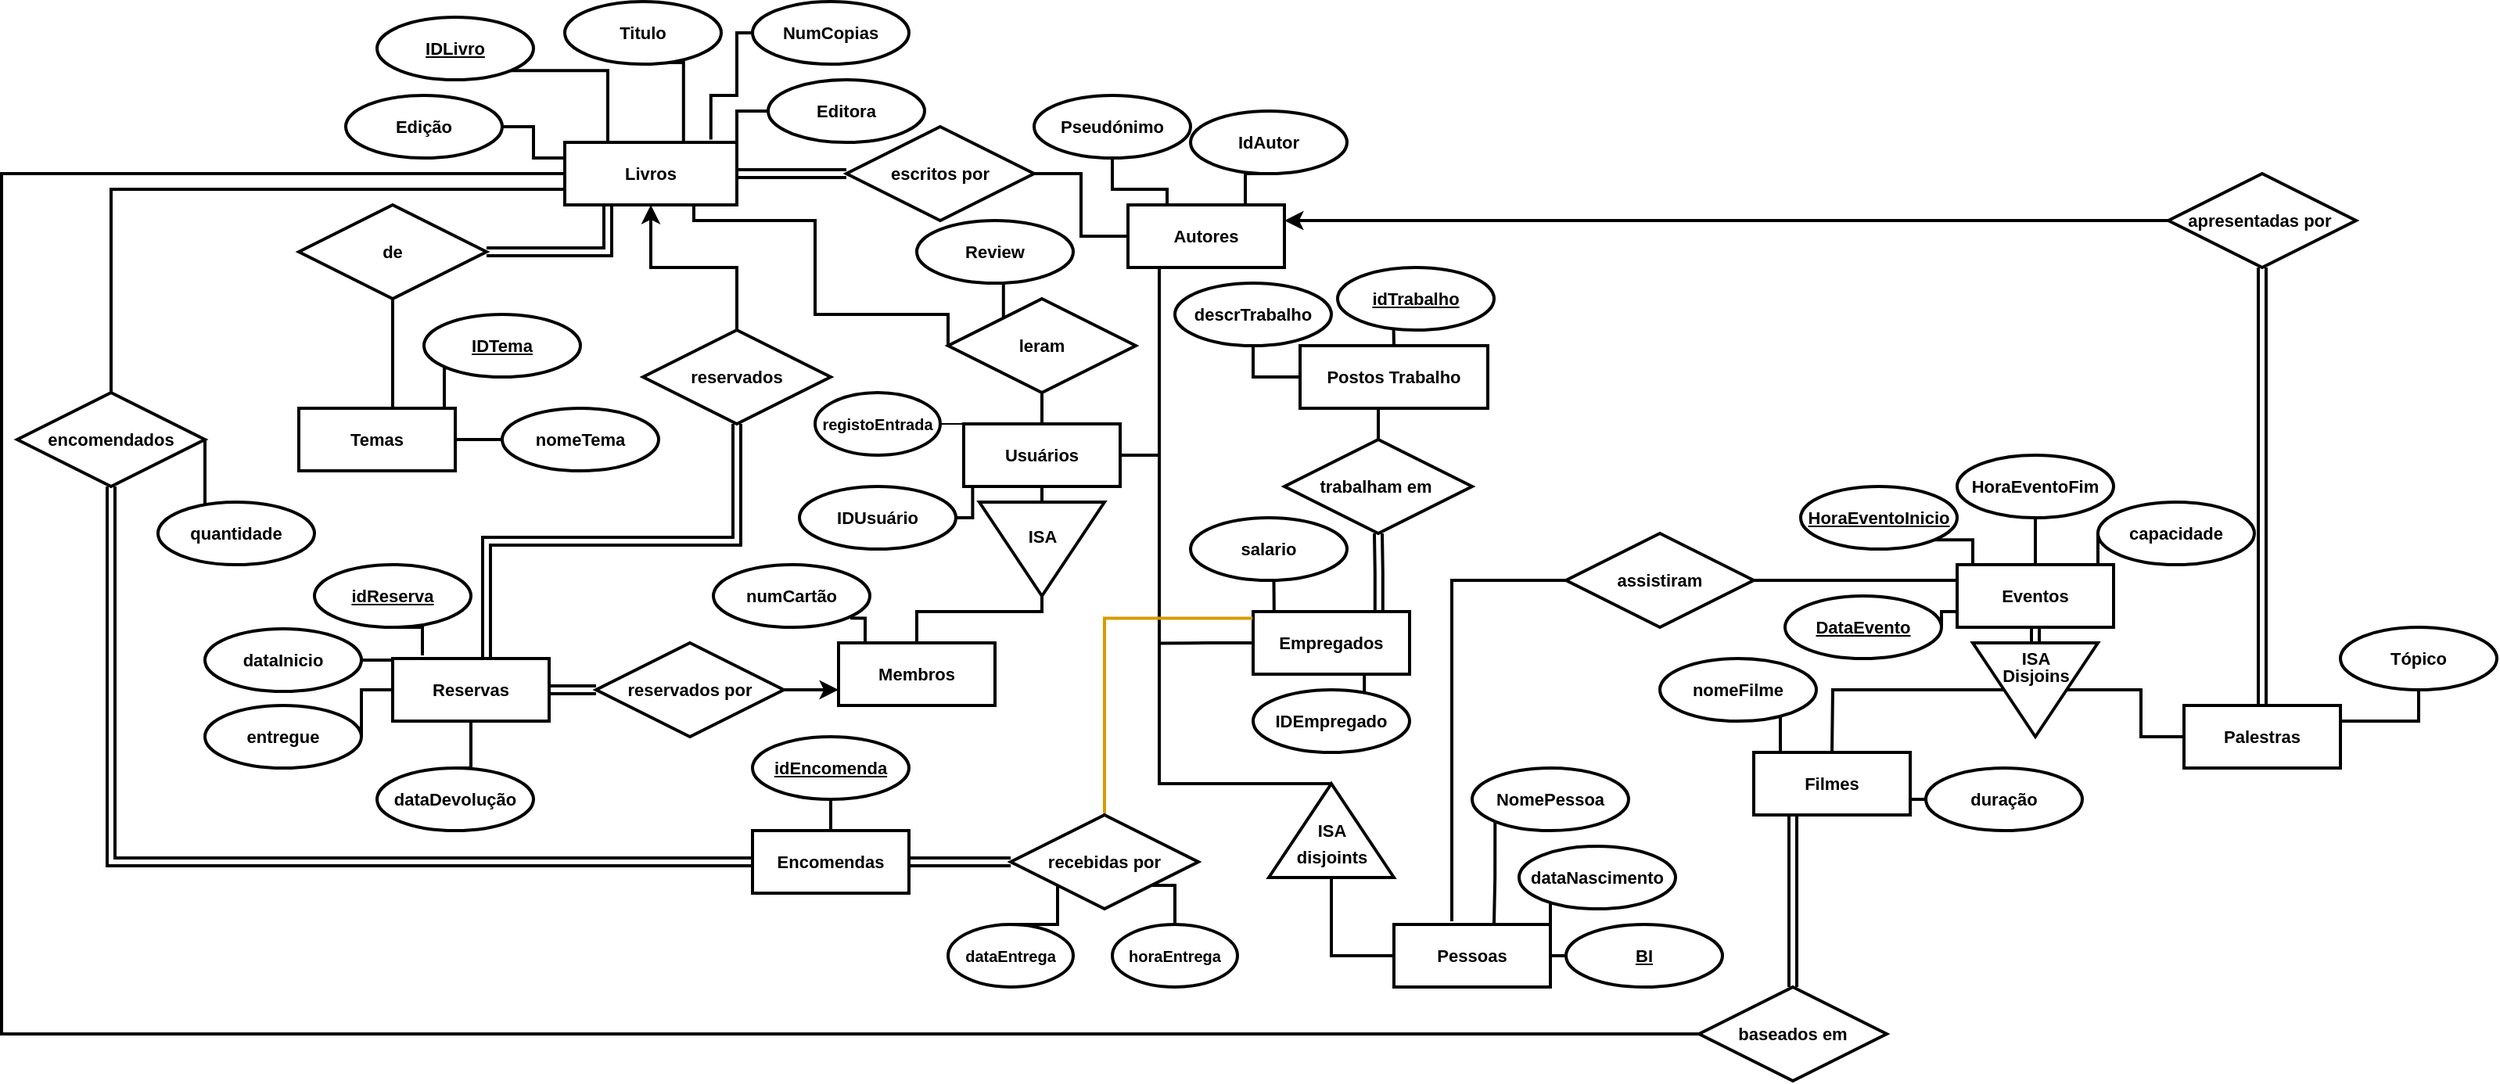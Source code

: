 <mxfile version="14.7.6" type="github">
  <diagram id="iNNtK2Z3TGCCOaJEVWlS" name="Page-1">
    <mxGraphModel dx="1478" dy="1371" grid="1" gridSize="10" guides="1" tooltips="1" connect="1" arrows="1" fold="1" page="1" pageScale="1" pageWidth="827" pageHeight="1169" math="0" shadow="0">
      <root>
        <mxCell id="0" />
        <mxCell id="1" parent="0" />
        <mxCell id="UFfIpobfscu9w0N3v_Js-2" style="edgeStyle=orthogonalEdgeStyle;rounded=0;orthogonalLoop=1;jettySize=auto;html=1;exitX=0.25;exitY=1;exitDx=0;exitDy=0;endArrow=none;endFill=0;strokeWidth=2;fontStyle=1;fontSize=11;shape=link;" parent="1" source="UFfIpobfscu9w0N3v_Js-7" target="UFfIpobfscu9w0N3v_Js-26" edge="1">
          <mxGeometry relative="1" as="geometry">
            <Array as="points">
              <mxPoint x="228" y="180" />
            </Array>
          </mxGeometry>
        </mxCell>
        <mxCell id="UFfIpobfscu9w0N3v_Js-3" style="edgeStyle=orthogonalEdgeStyle;rounded=0;orthogonalLoop=1;jettySize=auto;html=1;exitX=0;exitY=0.75;exitDx=0;exitDy=0;endArrow=none;endFill=0;strokeWidth=2;fontStyle=1;fontSize=11;entryX=0.5;entryY=0;entryDx=0;entryDy=0;" parent="1" source="UFfIpobfscu9w0N3v_Js-7" target="UFfIpobfscu9w0N3v_Js-86" edge="1">
          <mxGeometry relative="1" as="geometry">
            <mxPoint x="-120" y="140" as="targetPoint" />
          </mxGeometry>
        </mxCell>
        <mxCell id="UFfIpobfscu9w0N3v_Js-4" style="edgeStyle=orthogonalEdgeStyle;rounded=0;orthogonalLoop=1;jettySize=auto;html=1;exitX=0;exitY=0.5;exitDx=0;exitDy=0;startArrow=none;startFill=0;endArrow=none;endFill=0;strokeWidth=2;fontStyle=1;fontSize=11;entryX=0;entryY=0.5;entryDx=0;entryDy=0;" parent="1" source="UFfIpobfscu9w0N3v_Js-7" target="UFfIpobfscu9w0N3v_Js-114" edge="1">
          <mxGeometry relative="1" as="geometry">
            <mxPoint x="470" y="700" as="targetPoint" />
            <Array as="points">
              <mxPoint x="-160" y="130" />
              <mxPoint x="-160" y="680" />
            </Array>
          </mxGeometry>
        </mxCell>
        <mxCell id="UFfIpobfscu9w0N3v_Js-5" style="edgeStyle=orthogonalEdgeStyle;rounded=0;orthogonalLoop=1;jettySize=auto;html=1;exitX=1;exitY=0.5;exitDx=0;exitDy=0;endArrow=none;endFill=0;entryX=0;entryY=0.5;entryDx=0;entryDy=0;strokeWidth=2;fontStyle=1;fontSize=11;shape=link;" parent="1" source="UFfIpobfscu9w0N3v_Js-7" target="UFfIpobfscu9w0N3v_Js-17" edge="1">
          <mxGeometry relative="1" as="geometry">
            <mxPoint x="340" y="160" as="targetPoint" />
          </mxGeometry>
        </mxCell>
        <mxCell id="UFfIpobfscu9w0N3v_Js-7" value="Livros" style="whiteSpace=wrap;html=1;align=center;strokeWidth=2;fontStyle=1;fontSize=11;" parent="1" vertex="1">
          <mxGeometry x="200" y="110" width="110" height="40" as="geometry" />
        </mxCell>
        <mxCell id="UFfIpobfscu9w0N3v_Js-8" style="edgeStyle=orthogonalEdgeStyle;rounded=0;orthogonalLoop=1;jettySize=auto;html=1;exitX=1;exitY=1;exitDx=0;exitDy=0;entryX=0.25;entryY=0;entryDx=0;entryDy=0;endArrow=none;endFill=0;strokeWidth=2;fontStyle=1;fontSize=11;" parent="1" source="UFfIpobfscu9w0N3v_Js-9" target="UFfIpobfscu9w0N3v_Js-7" edge="1">
          <mxGeometry relative="1" as="geometry" />
        </mxCell>
        <mxCell id="UFfIpobfscu9w0N3v_Js-9" value="IDLivro" style="ellipse;whiteSpace=wrap;html=1;align=center;fontStyle=5;strokeWidth=2;fontSize=11;" parent="1" vertex="1">
          <mxGeometry x="80" y="30" width="100" height="40" as="geometry" />
        </mxCell>
        <mxCell id="UFfIpobfscu9w0N3v_Js-10" style="edgeStyle=orthogonalEdgeStyle;rounded=0;orthogonalLoop=1;jettySize=auto;html=1;exitX=0.5;exitY=1;exitDx=0;exitDy=0;entryX=0.69;entryY=0.006;entryDx=0;entryDy=0;entryPerimeter=0;endArrow=none;endFill=0;strokeWidth=2;fontStyle=1;fontSize=11;" parent="1" source="UFfIpobfscu9w0N3v_Js-11" target="UFfIpobfscu9w0N3v_Js-7" edge="1">
          <mxGeometry relative="1" as="geometry">
            <Array as="points">
              <mxPoint x="276" y="59" />
            </Array>
          </mxGeometry>
        </mxCell>
        <mxCell id="UFfIpobfscu9w0N3v_Js-11" value="Titulo" style="ellipse;whiteSpace=wrap;html=1;align=center;strokeWidth=2;fontStyle=1;fontSize=11;" parent="1" vertex="1">
          <mxGeometry x="200" y="20" width="100" height="40" as="geometry" />
        </mxCell>
        <mxCell id="UFfIpobfscu9w0N3v_Js-12" style="edgeStyle=orthogonalEdgeStyle;rounded=0;orthogonalLoop=1;jettySize=auto;html=1;exitX=0;exitY=0.5;exitDx=0;exitDy=0;entryX=1;entryY=0.25;entryDx=0;entryDy=0;endArrow=none;endFill=0;strokeWidth=2;fontStyle=1;fontSize=11;" parent="1" source="UFfIpobfscu9w0N3v_Js-13" target="UFfIpobfscu9w0N3v_Js-7" edge="1">
          <mxGeometry relative="1" as="geometry" />
        </mxCell>
        <mxCell id="UFfIpobfscu9w0N3v_Js-13" value="Editora" style="ellipse;whiteSpace=wrap;html=1;align=center;strokeWidth=2;fontStyle=1;fontSize=11;" parent="1" vertex="1">
          <mxGeometry x="330" y="70" width="100" height="40" as="geometry" />
        </mxCell>
        <mxCell id="UFfIpobfscu9w0N3v_Js-14" style="edgeStyle=orthogonalEdgeStyle;rounded=0;orthogonalLoop=1;jettySize=auto;html=1;exitX=1;exitY=0.5;exitDx=0;exitDy=0;entryX=0;entryY=0.25;entryDx=0;entryDy=0;endArrow=none;endFill=0;strokeWidth=2;fontStyle=1;fontSize=11;" parent="1" source="UFfIpobfscu9w0N3v_Js-15" target="UFfIpobfscu9w0N3v_Js-7" edge="1">
          <mxGeometry relative="1" as="geometry" />
        </mxCell>
        <mxCell id="UFfIpobfscu9w0N3v_Js-15" value="Edição" style="ellipse;whiteSpace=wrap;html=1;align=center;strokeWidth=2;fontStyle=1;fontSize=11;" parent="1" vertex="1">
          <mxGeometry x="60" y="80" width="100" height="40" as="geometry" />
        </mxCell>
        <mxCell id="UFfIpobfscu9w0N3v_Js-16" style="rounded=0;orthogonalLoop=1;jettySize=auto;html=1;exitX=1;exitY=0.5;exitDx=0;exitDy=0;entryX=0;entryY=0.5;entryDx=0;entryDy=0;endArrow=none;endFill=0;strokeWidth=2;fontStyle=1;fontSize=11;edgeStyle=orthogonalEdgeStyle;" parent="1" source="UFfIpobfscu9w0N3v_Js-17" target="UFfIpobfscu9w0N3v_Js-20" edge="1">
          <mxGeometry relative="1" as="geometry" />
        </mxCell>
        <mxCell id="UFfIpobfscu9w0N3v_Js-17" value="escritos por" style="shape=rhombus;perimeter=rhombusPerimeter;whiteSpace=wrap;html=1;align=center;strokeWidth=2;fontStyle=1;fontSize=11;" parent="1" vertex="1">
          <mxGeometry x="380" y="100" width="120" height="60" as="geometry" />
        </mxCell>
        <mxCell id="UFfIpobfscu9w0N3v_Js-18" style="edgeStyle=orthogonalEdgeStyle;rounded=0;orthogonalLoop=1;jettySize=auto;html=1;exitX=0;exitY=1;exitDx=0;exitDy=0;endArrow=none;endFill=0;strokeWidth=2;fontStyle=1;fontSize=11;entryX=1;entryY=0.5;entryDx=0;entryDy=0;" parent="1" source="UFfIpobfscu9w0N3v_Js-20" target="UFfIpobfscu9w0N3v_Js-38" edge="1">
          <mxGeometry relative="1" as="geometry">
            <mxPoint x="520" y="230" as="targetPoint" />
            <Array as="points">
              <mxPoint x="580" y="190" />
              <mxPoint x="580" y="520" />
            </Array>
          </mxGeometry>
        </mxCell>
        <mxCell id="UFfIpobfscu9w0N3v_Js-19" style="edgeStyle=orthogonalEdgeStyle;rounded=0;orthogonalLoop=1;jettySize=auto;html=1;exitX=1;exitY=0.25;exitDx=0;exitDy=0;endArrow=none;endFill=0;startArrow=classic;startFill=1;strokeWidth=2;fontStyle=1;fontSize=11;" parent="1" source="UFfIpobfscu9w0N3v_Js-20" edge="1">
          <mxGeometry relative="1" as="geometry">
            <mxPoint x="750" y="160" as="targetPoint" />
          </mxGeometry>
        </mxCell>
        <mxCell id="UFfIpobfscu9w0N3v_Js-20" value="Autores" style="whiteSpace=wrap;html=1;align=center;strokeWidth=2;fontStyle=1;fontSize=11;" parent="1" vertex="1">
          <mxGeometry x="560" y="150" width="100" height="40" as="geometry" />
        </mxCell>
        <mxCell id="UFfIpobfscu9w0N3v_Js-150" style="edgeStyle=orthogonalEdgeStyle;rounded=0;orthogonalLoop=1;jettySize=auto;html=1;exitX=0.5;exitY=1;exitDx=0;exitDy=0;entryX=0.25;entryY=0;entryDx=0;entryDy=0;startArrow=none;startFill=0;endArrow=none;endFill=0;strokeColor=#000000;strokeWidth=2;" parent="1" source="UFfIpobfscu9w0N3v_Js-22" target="UFfIpobfscu9w0N3v_Js-20" edge="1">
          <mxGeometry relative="1" as="geometry" />
        </mxCell>
        <mxCell id="UFfIpobfscu9w0N3v_Js-22" value="Pseudónimo" style="ellipse;whiteSpace=wrap;html=1;align=center;strokeWidth=2;fontStyle=1;fontSize=11;" parent="1" vertex="1">
          <mxGeometry x="500" y="80" width="100" height="40" as="geometry" />
        </mxCell>
        <mxCell id="UFfIpobfscu9w0N3v_Js-151" style="edgeStyle=orthogonalEdgeStyle;rounded=0;orthogonalLoop=1;jettySize=auto;html=1;exitX=0.5;exitY=1;exitDx=0;exitDy=0;entryX=0.75;entryY=0;entryDx=0;entryDy=0;startArrow=none;startFill=0;endArrow=none;endFill=0;strokeColor=#000000;strokeWidth=2;" parent="1" source="UFfIpobfscu9w0N3v_Js-24" target="UFfIpobfscu9w0N3v_Js-20" edge="1">
          <mxGeometry relative="1" as="geometry" />
        </mxCell>
        <mxCell id="UFfIpobfscu9w0N3v_Js-24" value="&lt;span style=&quot;font-size: 11px&quot;&gt;IdAutor&lt;/span&gt;" style="ellipse;whiteSpace=wrap;html=1;align=center;strokeWidth=2;fontStyle=1;fontSize=11;" parent="1" vertex="1">
          <mxGeometry x="600" y="90" width="100" height="40" as="geometry" />
        </mxCell>
        <mxCell id="UFfIpobfscu9w0N3v_Js-25" style="edgeStyle=orthogonalEdgeStyle;rounded=0;orthogonalLoop=1;jettySize=auto;html=1;exitX=0.5;exitY=1;exitDx=0;exitDy=0;endArrow=none;endFill=0;strokeWidth=2;fontStyle=1;fontSize=11;" parent="1" source="UFfIpobfscu9w0N3v_Js-26" edge="1">
          <mxGeometry relative="1" as="geometry">
            <mxPoint x="90" y="280" as="targetPoint" />
            <Array as="points">
              <mxPoint x="90" y="270" />
              <mxPoint x="90" y="270" />
            </Array>
          </mxGeometry>
        </mxCell>
        <mxCell id="UFfIpobfscu9w0N3v_Js-26" value="de" style="shape=rhombus;perimeter=rhombusPerimeter;whiteSpace=wrap;html=1;align=center;strokeWidth=2;fontStyle=1;fontSize=11;" parent="1" vertex="1">
          <mxGeometry x="30" y="150" width="120" height="60" as="geometry" />
        </mxCell>
        <mxCell id="UFfIpobfscu9w0N3v_Js-27" value="Temas" style="whiteSpace=wrap;html=1;align=center;strokeWidth=2;fontStyle=1;fontSize=11;" parent="1" vertex="1">
          <mxGeometry x="30" y="280" width="100" height="40" as="geometry" />
        </mxCell>
        <mxCell id="UFfIpobfscu9w0N3v_Js-28" style="edgeStyle=orthogonalEdgeStyle;rounded=0;orthogonalLoop=1;jettySize=auto;html=1;exitX=0;exitY=0.5;exitDx=0;exitDy=0;entryX=1;entryY=0.5;entryDx=0;entryDy=0;endArrow=none;endFill=0;strokeWidth=2;fontStyle=1;fontSize=11;" parent="1" source="UFfIpobfscu9w0N3v_Js-29" target="UFfIpobfscu9w0N3v_Js-27" edge="1">
          <mxGeometry relative="1" as="geometry" />
        </mxCell>
        <mxCell id="UFfIpobfscu9w0N3v_Js-29" value="nomeTema" style="ellipse;whiteSpace=wrap;html=1;align=center;strokeWidth=2;fontStyle=1;fontSize=11;" parent="1" vertex="1">
          <mxGeometry x="160" y="280" width="100" height="40" as="geometry" />
        </mxCell>
        <mxCell id="UFfIpobfscu9w0N3v_Js-30" style="edgeStyle=orthogonalEdgeStyle;rounded=0;orthogonalLoop=1;jettySize=auto;html=1;exitX=0;exitY=0.5;exitDx=0;exitDy=0;entryX=0;entryY=0.5;entryDx=0;entryDy=0;endArrow=none;endFill=0;strokeWidth=2;fontStyle=1;fontSize=11;" parent="1" source="UFfIpobfscu9w0N3v_Js-31" target="UFfIpobfscu9w0N3v_Js-38" edge="1">
          <mxGeometry relative="1" as="geometry" />
        </mxCell>
        <mxCell id="UFfIpobfscu9w0N3v_Js-31" value="Pessoas" style="whiteSpace=wrap;html=1;align=center;strokeWidth=2;fontStyle=1;fontSize=11;" parent="1" vertex="1">
          <mxGeometry x="730" y="610" width="100" height="40" as="geometry" />
        </mxCell>
        <mxCell id="UFfIpobfscu9w0N3v_Js-32" style="edgeStyle=orthogonalEdgeStyle;rounded=0;orthogonalLoop=1;jettySize=auto;html=1;exitX=0;exitY=1;exitDx=0;exitDy=0;entryX=0.64;entryY=-0.025;entryDx=0;entryDy=0;entryPerimeter=0;endArrow=none;endFill=0;strokeWidth=2;fontStyle=1;fontSize=11;" parent="1" source="UFfIpobfscu9w0N3v_Js-33" target="UFfIpobfscu9w0N3v_Js-31" edge="1">
          <mxGeometry relative="1" as="geometry" />
        </mxCell>
        <mxCell id="UFfIpobfscu9w0N3v_Js-33" value="NomePessoa" style="ellipse;whiteSpace=wrap;html=1;align=center;strokeWidth=2;fontStyle=1;fontSize=11;" parent="1" vertex="1">
          <mxGeometry x="780" y="510" width="100" height="40" as="geometry" />
        </mxCell>
        <mxCell id="UFfIpobfscu9w0N3v_Js-34" style="edgeStyle=orthogonalEdgeStyle;rounded=0;orthogonalLoop=1;jettySize=auto;html=1;exitX=0;exitY=1;exitDx=0;exitDy=0;entryX=1;entryY=0;entryDx=0;entryDy=0;endArrow=none;endFill=0;strokeWidth=2;fontStyle=1;fontSize=11;" parent="1" source="UFfIpobfscu9w0N3v_Js-35" target="UFfIpobfscu9w0N3v_Js-31" edge="1">
          <mxGeometry relative="1" as="geometry" />
        </mxCell>
        <mxCell id="UFfIpobfscu9w0N3v_Js-35" value="dataNascimento" style="ellipse;whiteSpace=wrap;html=1;align=center;strokeWidth=2;fontStyle=1;fontSize=11;" parent="1" vertex="1">
          <mxGeometry x="810" y="560" width="100" height="40" as="geometry" />
        </mxCell>
        <mxCell id="UFfIpobfscu9w0N3v_Js-36" style="edgeStyle=orthogonalEdgeStyle;rounded=0;orthogonalLoop=1;jettySize=auto;html=1;exitX=0;exitY=0.5;exitDx=0;exitDy=0;entryX=1;entryY=0.5;entryDx=0;entryDy=0;endArrow=none;endFill=0;strokeWidth=2;fontStyle=1;fontSize=11;" parent="1" source="UFfIpobfscu9w0N3v_Js-37" target="UFfIpobfscu9w0N3v_Js-31" edge="1">
          <mxGeometry relative="1" as="geometry" />
        </mxCell>
        <mxCell id="UFfIpobfscu9w0N3v_Js-37" value="BI" style="ellipse;whiteSpace=wrap;html=1;align=center;fontStyle=5;strokeWidth=2;fontSize=11;" parent="1" vertex="1">
          <mxGeometry x="840" y="610" width="100" height="40" as="geometry" />
        </mxCell>
        <mxCell id="UFfIpobfscu9w0N3v_Js-38" value="" style="triangle;whiteSpace=wrap;html=1;rotation=-90;strokeWidth=2;fontStyle=1;fontSize=11;" parent="1" vertex="1">
          <mxGeometry x="660" y="510" width="60" height="80" as="geometry" />
        </mxCell>
        <mxCell id="UFfIpobfscu9w0N3v_Js-39" value="ISA" style="text;html=1;align=center;verticalAlign=middle;resizable=0;points=[];autosize=1;strokeColor=none;strokeWidth=2;fontStyle=1;fontSize=11;" parent="1" vertex="1">
          <mxGeometry x="675" y="540" width="30" height="20" as="geometry" />
        </mxCell>
        <mxCell id="UFfIpobfscu9w0N3v_Js-40" value="" style="endArrow=none;html=1;strokeWidth=2;fontStyle=1;fontSize=11;" parent="1" edge="1">
          <mxGeometry width="50" height="50" relative="1" as="geometry">
            <mxPoint x="520" y="310" as="sourcePoint" />
            <mxPoint x="580" y="310" as="targetPoint" />
            <Array as="points" />
          </mxGeometry>
        </mxCell>
        <mxCell id="UFfIpobfscu9w0N3v_Js-41" style="edgeStyle=orthogonalEdgeStyle;rounded=0;orthogonalLoop=1;jettySize=auto;html=1;exitX=0.804;exitY=0.008;exitDx=0;exitDy=0;entryX=0.5;entryY=1;entryDx=0;entryDy=0;endArrow=none;endFill=0;strokeWidth=2;fontStyle=1;fontSize=11;shape=link;exitPerimeter=0;" parent="1" source="UFfIpobfscu9w0N3v_Js-44" target="UFfIpobfscu9w0N3v_Js-73" edge="1">
          <mxGeometry relative="1" as="geometry" />
        </mxCell>
        <mxCell id="nAspcygqVeWQ-AZVjqhS-2" style="edgeStyle=orthogonalEdgeStyle;rounded=0;orthogonalLoop=1;jettySize=auto;html=1;exitX=0;exitY=0.5;exitDx=0;exitDy=0;strokeWidth=2;endArrow=none;endFill=0;" edge="1" parent="1" source="UFfIpobfscu9w0N3v_Js-44">
          <mxGeometry relative="1" as="geometry">
            <mxPoint x="580" y="430.286" as="targetPoint" />
          </mxGeometry>
        </mxCell>
        <mxCell id="UFfIpobfscu9w0N3v_Js-44" value="Empregados" style="whiteSpace=wrap;html=1;align=center;strokeWidth=2;fontStyle=1;fontSize=11;" parent="1" vertex="1">
          <mxGeometry x="640" y="410" width="100" height="40" as="geometry" />
        </mxCell>
        <mxCell id="UFfIpobfscu9w0N3v_Js-45" style="edgeStyle=orthogonalEdgeStyle;rounded=0;orthogonalLoop=1;jettySize=auto;html=1;exitX=0.711;exitY=0.935;exitDx=0;exitDy=0;entryX=0.5;entryY=1;entryDx=0;entryDy=0;endArrow=none;endFill=0;strokeWidth=2;fontStyle=1;fontSize=11;exitPerimeter=0;" parent="1" source="UFfIpobfscu9w0N3v_Js-129" target="UFfIpobfscu9w0N3v_Js-44" edge="1">
          <mxGeometry relative="1" as="geometry">
            <mxPoint x="630" y="260" as="sourcePoint" />
            <Array as="points">
              <mxPoint x="711" y="450" />
            </Array>
          </mxGeometry>
        </mxCell>
        <mxCell id="UFfIpobfscu9w0N3v_Js-46" style="edgeStyle=orthogonalEdgeStyle;rounded=0;orthogonalLoop=1;jettySize=auto;html=1;exitX=0.5;exitY=1;exitDx=0;exitDy=0;entryX=0.134;entryY=-0.004;entryDx=0;entryDy=0;endArrow=none;endFill=0;strokeWidth=2;fontStyle=1;fontSize=11;entryPerimeter=0;" parent="1" source="UFfIpobfscu9w0N3v_Js-47" target="UFfIpobfscu9w0N3v_Js-44" edge="1">
          <mxGeometry relative="1" as="geometry">
            <Array as="points">
              <mxPoint x="653" y="360" />
              <mxPoint x="653" y="385" />
            </Array>
          </mxGeometry>
        </mxCell>
        <mxCell id="UFfIpobfscu9w0N3v_Js-47" value="salario" style="ellipse;whiteSpace=wrap;html=1;align=center;strokeWidth=2;fontStyle=1;fontSize=11;" parent="1" vertex="1">
          <mxGeometry x="600" y="350" width="100" height="40" as="geometry" />
        </mxCell>
        <mxCell id="UFfIpobfscu9w0N3v_Js-48" style="edgeStyle=orthogonalEdgeStyle;rounded=0;orthogonalLoop=1;jettySize=auto;html=1;exitX=1;exitY=0.5;exitDx=0;exitDy=0;endArrow=none;endFill=0;strokeWidth=2;fontStyle=1;fontSize=11;" parent="1" source="UFfIpobfscu9w0N3v_Js-50" edge="1">
          <mxGeometry relative="1" as="geometry">
            <mxPoint x="520" y="310" as="targetPoint" />
          </mxGeometry>
        </mxCell>
        <mxCell id="UFfIpobfscu9w0N3v_Js-49" style="edgeStyle=orthogonalEdgeStyle;rounded=0;orthogonalLoop=1;jettySize=auto;html=1;exitX=0.5;exitY=1;exitDx=0;exitDy=0;entryX=0;entryY=0.5;entryDx=0;entryDy=0;endArrow=none;endFill=0;strokeWidth=2;fontStyle=1;fontSize=11;" parent="1" source="UFfIpobfscu9w0N3v_Js-50" target="UFfIpobfscu9w0N3v_Js-53" edge="1">
          <mxGeometry relative="1" as="geometry" />
        </mxCell>
        <mxCell id="UFfIpobfscu9w0N3v_Js-50" value="Usuários" style="whiteSpace=wrap;html=1;align=center;strokeWidth=2;fontStyle=1;fontSize=11;" parent="1" vertex="1">
          <mxGeometry x="455" y="290" width="100" height="40" as="geometry" />
        </mxCell>
        <mxCell id="UFfIpobfscu9w0N3v_Js-51" style="edgeStyle=orthogonalEdgeStyle;rounded=0;orthogonalLoop=1;jettySize=auto;html=1;exitX=1;exitY=0.5;exitDx=0;exitDy=0;entryX=0.057;entryY=1.024;entryDx=0;entryDy=0;endArrow=none;endFill=0;strokeWidth=2;fontStyle=1;fontSize=11;entryPerimeter=0;" parent="1" source="UFfIpobfscu9w0N3v_Js-128" target="UFfIpobfscu9w0N3v_Js-50" edge="1">
          <mxGeometry relative="1" as="geometry">
            <mxPoint x="445" y="260" as="sourcePoint" />
          </mxGeometry>
        </mxCell>
        <mxCell id="UFfIpobfscu9w0N3v_Js-52" style="edgeStyle=orthogonalEdgeStyle;rounded=0;orthogonalLoop=1;jettySize=auto;html=1;exitX=1;exitY=0.5;exitDx=0;exitDy=0;entryX=0.5;entryY=0;entryDx=0;entryDy=0;endArrow=none;endFill=0;strokeWidth=2;fontStyle=1;fontSize=11;" parent="1" source="UFfIpobfscu9w0N3v_Js-53" target="UFfIpobfscu9w0N3v_Js-55" edge="1">
          <mxGeometry relative="1" as="geometry">
            <Array as="points">
              <mxPoint x="505" y="410" />
              <mxPoint x="425" y="410" />
            </Array>
          </mxGeometry>
        </mxCell>
        <mxCell id="UFfIpobfscu9w0N3v_Js-53" value="" style="triangle;whiteSpace=wrap;html=1;rotation=90;strokeWidth=2;fontStyle=1;fontSize=11;" parent="1" vertex="1">
          <mxGeometry x="475" y="330" width="60" height="80" as="geometry" />
        </mxCell>
        <mxCell id="UFfIpobfscu9w0N3v_Js-54" value="ISA" style="text;html=1;align=center;verticalAlign=middle;resizable=0;points=[];autosize=1;strokeColor=none;strokeWidth=2;fontStyle=1;fontSize=11;" parent="1" vertex="1">
          <mxGeometry x="490" y="352" width="30" height="20" as="geometry" />
        </mxCell>
        <mxCell id="UFfIpobfscu9w0N3v_Js-55" value="Membros" style="whiteSpace=wrap;html=1;align=center;strokeWidth=2;fontStyle=1;fontSize=11;" parent="1" vertex="1">
          <mxGeometry x="375" y="430" width="100" height="40" as="geometry" />
        </mxCell>
        <mxCell id="UFfIpobfscu9w0N3v_Js-56" style="edgeStyle=orthogonalEdgeStyle;rounded=0;orthogonalLoop=1;jettySize=auto;html=1;exitX=1;exitY=1;exitDx=0;exitDy=0;entryX=0.17;entryY=-0.025;entryDx=0;entryDy=0;entryPerimeter=0;endArrow=none;endFill=0;strokeWidth=2;fontStyle=1;fontSize=11;" parent="1" target="UFfIpobfscu9w0N3v_Js-55" edge="1">
          <mxGeometry relative="1" as="geometry">
            <mxPoint x="382.5" y="414.167" as="sourcePoint" />
          </mxGeometry>
        </mxCell>
        <mxCell id="UFfIpobfscu9w0N3v_Js-59" value="Reservas" style="whiteSpace=wrap;html=1;align=center;strokeWidth=2;fontStyle=1;fontSize=11;" parent="1" vertex="1">
          <mxGeometry x="90" y="440" width="100" height="40" as="geometry" />
        </mxCell>
        <mxCell id="UFfIpobfscu9w0N3v_Js-60" style="edgeStyle=orthogonalEdgeStyle;rounded=0;orthogonalLoop=1;jettySize=auto;html=1;exitX=0.5;exitY=1;exitDx=0;exitDy=0;entryX=0.19;entryY=-0.05;entryDx=0;entryDy=0;entryPerimeter=0;endArrow=none;endFill=0;strokeWidth=2;fontStyle=1;fontSize=11;" parent="1" source="UFfIpobfscu9w0N3v_Js-61" target="UFfIpobfscu9w0N3v_Js-59" edge="1">
          <mxGeometry relative="1" as="geometry" />
        </mxCell>
        <mxCell id="UFfIpobfscu9w0N3v_Js-61" value="idReserva" style="ellipse;whiteSpace=wrap;html=1;align=center;fontStyle=5;strokeWidth=2;fontSize=11;" parent="1" vertex="1">
          <mxGeometry x="40" y="380" width="100" height="40" as="geometry" />
        </mxCell>
        <mxCell id="UFfIpobfscu9w0N3v_Js-62" style="edgeStyle=orthogonalEdgeStyle;rounded=0;orthogonalLoop=1;jettySize=auto;html=1;exitX=1;exitY=0.5;exitDx=0;exitDy=0;endArrow=none;endFill=0;strokeWidth=2;fontStyle=1;fontSize=11;" parent="1" source="UFfIpobfscu9w0N3v_Js-63" edge="1">
          <mxGeometry relative="1" as="geometry">
            <mxPoint x="90" y="441" as="targetPoint" />
          </mxGeometry>
        </mxCell>
        <mxCell id="UFfIpobfscu9w0N3v_Js-63" value="dataInicio" style="ellipse;whiteSpace=wrap;html=1;align=center;strokeWidth=2;fontStyle=1;fontSize=11;" parent="1" vertex="1">
          <mxGeometry x="-30" y="421" width="100" height="40" as="geometry" />
        </mxCell>
        <mxCell id="UFfIpobfscu9w0N3v_Js-64" style="edgeStyle=orthogonalEdgeStyle;rounded=0;orthogonalLoop=1;jettySize=auto;html=1;exitX=0.5;exitY=0;exitDx=0;exitDy=0;entryX=0.5;entryY=1;entryDx=0;entryDy=0;endArrow=none;endFill=0;strokeWidth=2;fontStyle=1;fontSize=11;" parent="1" source="UFfIpobfscu9w0N3v_Js-65" target="UFfIpobfscu9w0N3v_Js-59" edge="1">
          <mxGeometry relative="1" as="geometry" />
        </mxCell>
        <mxCell id="UFfIpobfscu9w0N3v_Js-65" value="dataDevolução" style="ellipse;whiteSpace=wrap;html=1;align=center;strokeWidth=2;fontStyle=1;fontSize=11;" parent="1" vertex="1">
          <mxGeometry x="80" y="510" width="100" height="40" as="geometry" />
        </mxCell>
        <mxCell id="UFfIpobfscu9w0N3v_Js-66" style="edgeStyle=orthogonalEdgeStyle;rounded=0;orthogonalLoop=1;jettySize=auto;html=1;exitX=0;exitY=0.5;exitDx=0;exitDy=0;entryX=1;entryY=0.5;entryDx=0;entryDy=0;endArrow=none;endFill=0;strokeWidth=2;fontStyle=1;fontSize=11;shape=link;" parent="1" source="UFfIpobfscu9w0N3v_Js-68" target="UFfIpobfscu9w0N3v_Js-59" edge="1">
          <mxGeometry relative="1" as="geometry" />
        </mxCell>
        <mxCell id="UFfIpobfscu9w0N3v_Js-67" style="edgeStyle=orthogonalEdgeStyle;rounded=0;orthogonalLoop=1;jettySize=auto;html=1;exitX=1;exitY=0.5;exitDx=0;exitDy=0;entryX=0;entryY=0.75;entryDx=0;entryDy=0;endArrow=classic;endFill=1;strokeWidth=2;fontStyle=1;fontSize=11;" parent="1" source="UFfIpobfscu9w0N3v_Js-68" target="UFfIpobfscu9w0N3v_Js-55" edge="1">
          <mxGeometry relative="1" as="geometry" />
        </mxCell>
        <mxCell id="UFfIpobfscu9w0N3v_Js-68" value="reservados por" style="shape=rhombus;perimeter=rhombusPerimeter;whiteSpace=wrap;html=1;align=center;strokeWidth=2;fontStyle=1;fontSize=11;" parent="1" vertex="1">
          <mxGeometry x="220" y="430" width="120" height="60" as="geometry" />
        </mxCell>
        <mxCell id="UFfIpobfscu9w0N3v_Js-69" style="edgeStyle=orthogonalEdgeStyle;rounded=0;orthogonalLoop=1;jettySize=auto;html=1;exitX=0.5;exitY=1;exitDx=0;exitDy=0;endArrow=none;endFill=0;strokeWidth=2;fontStyle=1;fontSize=11;shape=link;" parent="1" source="UFfIpobfscu9w0N3v_Js-71" edge="1">
          <mxGeometry relative="1" as="geometry">
            <mxPoint x="150" y="440" as="targetPoint" />
            <Array as="points">
              <mxPoint x="310" y="365" />
              <mxPoint x="150" y="365" />
              <mxPoint x="150" y="440" />
            </Array>
          </mxGeometry>
        </mxCell>
        <mxCell id="UFfIpobfscu9w0N3v_Js-70" style="edgeStyle=orthogonalEdgeStyle;rounded=0;orthogonalLoop=1;jettySize=auto;html=1;exitX=0.5;exitY=0;exitDx=0;exitDy=0;endArrow=classic;endFill=1;strokeWidth=2;fontStyle=1;fontSize=11;" parent="1" source="UFfIpobfscu9w0N3v_Js-71" edge="1">
          <mxGeometry relative="1" as="geometry">
            <mxPoint x="255" y="150" as="targetPoint" />
            <Array as="points">
              <mxPoint x="310" y="190" />
              <mxPoint x="255" y="190" />
            </Array>
          </mxGeometry>
        </mxCell>
        <mxCell id="UFfIpobfscu9w0N3v_Js-71" value="reservados" style="shape=rhombus;perimeter=rhombusPerimeter;whiteSpace=wrap;html=1;align=center;strokeWidth=2;fontStyle=1;fontSize=11;" parent="1" vertex="1">
          <mxGeometry x="250" y="230" width="120" height="60" as="geometry" />
        </mxCell>
        <mxCell id="UFfIpobfscu9w0N3v_Js-72" style="edgeStyle=orthogonalEdgeStyle;rounded=0;orthogonalLoop=1;jettySize=auto;html=1;exitX=0.5;exitY=0;exitDx=0;exitDy=0;endArrow=none;endFill=0;strokeWidth=2;fontStyle=1;fontSize=11;" parent="1" source="UFfIpobfscu9w0N3v_Js-73" edge="1">
          <mxGeometry relative="1" as="geometry">
            <mxPoint x="720" y="280" as="targetPoint" />
            <Array as="points" />
          </mxGeometry>
        </mxCell>
        <mxCell id="UFfIpobfscu9w0N3v_Js-73" value="trabalham em&amp;nbsp;" style="shape=rhombus;perimeter=rhombusPerimeter;whiteSpace=wrap;html=1;align=center;strokeWidth=2;fontStyle=1;fontSize=11;" parent="1" vertex="1">
          <mxGeometry x="660" y="300" width="120" height="60" as="geometry" />
        </mxCell>
        <mxCell id="UFfIpobfscu9w0N3v_Js-74" value="Postos Trabalho" style="whiteSpace=wrap;html=1;align=center;strokeWidth=2;fontStyle=1;fontSize=11;" parent="1" vertex="1">
          <mxGeometry x="670" y="240" width="120" height="40" as="geometry" />
        </mxCell>
        <mxCell id="UFfIpobfscu9w0N3v_Js-75" style="edgeStyle=orthogonalEdgeStyle;rounded=0;orthogonalLoop=1;jettySize=auto;html=1;exitX=0.5;exitY=1;exitDx=0;exitDy=0;entryX=0;entryY=0.5;entryDx=0;entryDy=0;endArrow=none;endFill=0;strokeWidth=2;fontStyle=1;fontSize=11;" parent="1" source="UFfIpobfscu9w0N3v_Js-76" target="UFfIpobfscu9w0N3v_Js-74" edge="1">
          <mxGeometry relative="1" as="geometry">
            <Array as="points">
              <mxPoint x="640" y="260" />
            </Array>
          </mxGeometry>
        </mxCell>
        <mxCell id="UFfIpobfscu9w0N3v_Js-76" value="descrTrabalho" style="ellipse;whiteSpace=wrap;html=1;align=center;strokeWidth=2;fontStyle=1;fontSize=11;" parent="1" vertex="1">
          <mxGeometry x="590" y="200" width="100" height="40" as="geometry" />
        </mxCell>
        <mxCell id="UFfIpobfscu9w0N3v_Js-77" style="edgeStyle=orthogonalEdgeStyle;rounded=0;orthogonalLoop=1;jettySize=auto;html=1;exitX=0.358;exitY=0.989;exitDx=0;exitDy=0;entryX=0.5;entryY=0;entryDx=0;entryDy=0;endArrow=none;endFill=0;strokeWidth=2;fontStyle=1;fontSize=11;exitPerimeter=0;" parent="1" source="UFfIpobfscu9w0N3v_Js-78" target="UFfIpobfscu9w0N3v_Js-74" edge="1">
          <mxGeometry relative="1" as="geometry">
            <Array as="points">
              <mxPoint x="730" y="230" />
            </Array>
          </mxGeometry>
        </mxCell>
        <mxCell id="UFfIpobfscu9w0N3v_Js-78" value="idTrabalho" style="ellipse;whiteSpace=wrap;html=1;align=center;fontStyle=5;strokeWidth=2;fontSize=11;" parent="1" vertex="1">
          <mxGeometry x="694" y="190" width="100" height="40" as="geometry" />
        </mxCell>
        <mxCell id="UFfIpobfscu9w0N3v_Js-81" value="" style="edgeStyle=orthogonalEdgeStyle;rounded=0;orthogonalLoop=1;jettySize=auto;html=1;endArrow=none;endFill=0;strokeWidth=2;fontStyle=1;fontSize=11;" parent="1" source="UFfIpobfscu9w0N3v_Js-84" target="UFfIpobfscu9w0N3v_Js-91" edge="1">
          <mxGeometry relative="1" as="geometry" />
        </mxCell>
        <mxCell id="UFfIpobfscu9w0N3v_Js-83" style="edgeStyle=orthogonalEdgeStyle;rounded=0;orthogonalLoop=1;jettySize=auto;html=1;exitX=1;exitY=0.5;exitDx=0;exitDy=0;endArrow=none;endFill=0;entryX=0;entryY=0.5;entryDx=0;entryDy=0;strokeWidth=2;fontStyle=1;fontSize=11;shape=link;" parent="1" source="UFfIpobfscu9w0N3v_Js-84" target="UFfIpobfscu9w0N3v_Js-88" edge="1">
          <mxGeometry relative="1" as="geometry">
            <mxPoint x="480.0" y="580.471" as="targetPoint" />
            <Array as="points" />
          </mxGeometry>
        </mxCell>
        <mxCell id="UFfIpobfscu9w0N3v_Js-84" value="Encomendas" style="whiteSpace=wrap;html=1;align=center;strokeWidth=2;fontStyle=1;fontSize=11;" parent="1" vertex="1">
          <mxGeometry x="320" y="550" width="100" height="40" as="geometry" />
        </mxCell>
        <mxCell id="UFfIpobfscu9w0N3v_Js-85" style="edgeStyle=orthogonalEdgeStyle;rounded=0;orthogonalLoop=1;jettySize=auto;html=1;exitX=0.5;exitY=1;exitDx=0;exitDy=0;endArrow=none;endFill=0;strokeWidth=2;fontStyle=1;fontSize=11;shape=link;entryX=0;entryY=0.5;entryDx=0;entryDy=0;" parent="1" source="UFfIpobfscu9w0N3v_Js-86" target="UFfIpobfscu9w0N3v_Js-84" edge="1">
          <mxGeometry relative="1" as="geometry">
            <mxPoint x="-120" y="570" as="targetPoint" />
          </mxGeometry>
        </mxCell>
        <mxCell id="UFfIpobfscu9w0N3v_Js-86" value="encomendados" style="shape=rhombus;perimeter=rhombusPerimeter;whiteSpace=wrap;html=1;align=center;strokeWidth=2;fontStyle=1;fontSize=11;" parent="1" vertex="1">
          <mxGeometry x="-150" y="270" width="120" height="60" as="geometry" />
        </mxCell>
        <mxCell id="UFfIpobfscu9w0N3v_Js-87" style="edgeStyle=orthogonalEdgeStyle;rounded=0;orthogonalLoop=1;jettySize=auto;html=1;exitX=0.5;exitY=0;exitDx=0;exitDy=0;endArrow=none;endFill=0;fillColor=#ffe6cc;strokeColor=#d79b00;strokeWidth=2;fontStyle=1;fontSize=11;jumpSize=1;entryX=-0.004;entryY=0.107;entryDx=0;entryDy=0;entryPerimeter=0;" parent="1" source="UFfIpobfscu9w0N3v_Js-88" target="UFfIpobfscu9w0N3v_Js-44" edge="1">
          <mxGeometry relative="1" as="geometry">
            <mxPoint x="550" y="470" as="targetPoint" />
            <Array as="points">
              <mxPoint x="545" y="414" />
            </Array>
          </mxGeometry>
        </mxCell>
        <mxCell id="UFfIpobfscu9w0N3v_Js-88" value="recebidas por" style="shape=rhombus;perimeter=rhombusPerimeter;whiteSpace=wrap;html=1;align=center;strokeWidth=2;fontStyle=1;fontSize=11;" parent="1" vertex="1">
          <mxGeometry x="485" y="540" width="120" height="60" as="geometry" />
        </mxCell>
        <mxCell id="UFfIpobfscu9w0N3v_Js-89" style="edgeStyle=orthogonalEdgeStyle;rounded=0;orthogonalLoop=1;jettySize=auto;html=1;entryX=1;entryY=0.5;entryDx=0;entryDy=0;endArrow=none;endFill=0;strokeWidth=2;fontStyle=1;fontSize=11;" parent="1" source="UFfIpobfscu9w0N3v_Js-90" target="UFfIpobfscu9w0N3v_Js-86" edge="1">
          <mxGeometry relative="1" as="geometry">
            <Array as="points">
              <mxPoint x="-30" y="300" />
            </Array>
          </mxGeometry>
        </mxCell>
        <mxCell id="UFfIpobfscu9w0N3v_Js-90" value="quantidade" style="ellipse;whiteSpace=wrap;html=1;align=center;strokeWidth=2;fontStyle=1;fontSize=11;" parent="1" vertex="1">
          <mxGeometry x="-60" y="340" width="100" height="40" as="geometry" />
        </mxCell>
        <mxCell id="UFfIpobfscu9w0N3v_Js-91" value="idEncomenda" style="ellipse;whiteSpace=wrap;html=1;align=center;fontStyle=5;strokeWidth=2;fontSize=11;" parent="1" vertex="1">
          <mxGeometry x="320" y="490" width="100" height="40" as="geometry" />
        </mxCell>
        <mxCell id="UFfIpobfscu9w0N3v_Js-92" style="edgeStyle=orthogonalEdgeStyle;rounded=0;orthogonalLoop=1;jettySize=auto;html=1;exitX=0;exitY=1;exitDx=0;exitDy=0;entryX=0.93;entryY=0.025;entryDx=0;entryDy=0;entryPerimeter=0;endArrow=none;endFill=0;strokeWidth=2;fontStyle=1;fontSize=11;" parent="1" source="UFfIpobfscu9w0N3v_Js-93" target="UFfIpobfscu9w0N3v_Js-27" edge="1">
          <mxGeometry relative="1" as="geometry" />
        </mxCell>
        <mxCell id="UFfIpobfscu9w0N3v_Js-93" value="IDTema" style="ellipse;whiteSpace=wrap;html=1;align=center;fontStyle=5;strokeWidth=2;fontSize=11;" parent="1" vertex="1">
          <mxGeometry x="110" y="220" width="100" height="40" as="geometry" />
        </mxCell>
        <mxCell id="UFfIpobfscu9w0N3v_Js-94" style="edgeStyle=orthogonalEdgeStyle;rounded=0;orthogonalLoop=1;jettySize=auto;html=1;exitX=0.5;exitY=1;exitDx=0;exitDy=0;entryX=0;entryY=0.5;entryDx=0;entryDy=0;endArrow=none;endFill=0;strokeWidth=2;fontStyle=1;fontSize=11;shape=link;" parent="1" source="UFfIpobfscu9w0N3v_Js-97" target="UFfIpobfscu9w0N3v_Js-103" edge="1">
          <mxGeometry relative="1" as="geometry" />
        </mxCell>
        <mxCell id="UFfIpobfscu9w0N3v_Js-95" style="edgeStyle=orthogonalEdgeStyle;rounded=0;orthogonalLoop=1;jettySize=auto;html=1;exitX=0;exitY=0.75;exitDx=0;exitDy=0;entryX=1;entryY=0.5;entryDx=0;entryDy=0;startArrow=none;startFill=0;endArrow=none;endFill=0;strokeWidth=2;fontStyle=1;fontSize=11;" parent="1" source="UFfIpobfscu9w0N3v_Js-97" target="UFfIpobfscu9w0N3v_Js-110" edge="1">
          <mxGeometry relative="1" as="geometry" />
        </mxCell>
        <mxCell id="UFfIpobfscu9w0N3v_Js-96" style="edgeStyle=orthogonalEdgeStyle;rounded=0;orthogonalLoop=1;jettySize=auto;html=1;exitX=0;exitY=0.25;exitDx=0;exitDy=0;entryX=1;entryY=0.5;entryDx=0;entryDy=0;endArrow=none;endFill=0;strokeWidth=2;fontStyle=1;fontSize=11;" parent="1" source="UFfIpobfscu9w0N3v_Js-97" target="UFfIpobfscu9w0N3v_Js-126" edge="1">
          <mxGeometry relative="1" as="geometry" />
        </mxCell>
        <mxCell id="UFfIpobfscu9w0N3v_Js-97" value="Eventos" style="whiteSpace=wrap;html=1;align=center;strokeWidth=2;fontStyle=1;fontSize=11;" parent="1" vertex="1">
          <mxGeometry x="1090" y="380" width="100" height="40" as="geometry" />
        </mxCell>
        <mxCell id="UFfIpobfscu9w0N3v_Js-98" style="edgeStyle=orthogonalEdgeStyle;rounded=0;orthogonalLoop=1;jettySize=auto;html=1;exitX=0.5;exitY=0;exitDx=0;exitDy=0;endArrow=none;endFill=0;strokeWidth=2;fontStyle=1;fontSize=11;shape=link;" parent="1" source="UFfIpobfscu9w0N3v_Js-100" target="UFfIpobfscu9w0N3v_Js-109" edge="1">
          <mxGeometry relative="1" as="geometry">
            <mxPoint x="1285" y="90" as="targetPoint" />
          </mxGeometry>
        </mxCell>
        <mxCell id="UFfIpobfscu9w0N3v_Js-100" value="Palestras" style="whiteSpace=wrap;html=1;align=center;strokeWidth=2;fontStyle=1;fontSize=11;" parent="1" vertex="1">
          <mxGeometry x="1235" y="470" width="100" height="40" as="geometry" />
        </mxCell>
        <mxCell id="UFfIpobfscu9w0N3v_Js-101" style="edgeStyle=orthogonalEdgeStyle;rounded=0;orthogonalLoop=1;jettySize=auto;html=1;exitX=0.5;exitY=0;exitDx=0;exitDy=0;entryX=0;entryY=0.5;entryDx=0;entryDy=0;endArrow=none;endFill=0;strokeWidth=2;fontStyle=1;fontSize=11;" parent="1" source="UFfIpobfscu9w0N3v_Js-103" target="UFfIpobfscu9w0N3v_Js-100" edge="1">
          <mxGeometry relative="1" as="geometry" />
        </mxCell>
        <mxCell id="UFfIpobfscu9w0N3v_Js-102" style="edgeStyle=orthogonalEdgeStyle;rounded=0;orthogonalLoop=1;jettySize=auto;html=1;exitX=0.5;exitY=1;exitDx=0;exitDy=0;endArrow=none;endFill=0;strokeWidth=2;fontStyle=1;fontSize=11;" parent="1" source="UFfIpobfscu9w0N3v_Js-103" edge="1">
          <mxGeometry relative="1" as="geometry">
            <mxPoint x="1010" y="500" as="targetPoint" />
          </mxGeometry>
        </mxCell>
        <mxCell id="UFfIpobfscu9w0N3v_Js-103" value="" style="triangle;whiteSpace=wrap;html=1;rotation=90;strokeWidth=2;fontStyle=1;fontSize=11;" parent="1" vertex="1">
          <mxGeometry x="1110" y="420" width="60" height="80" as="geometry" />
        </mxCell>
        <mxCell id="UFfIpobfscu9w0N3v_Js-104" value="ISA" style="text;html=1;align=center;verticalAlign=middle;resizable=0;points=[];autosize=1;strokeColor=none;strokeWidth=2;fontStyle=1;fontSize=11;" parent="1" vertex="1">
          <mxGeometry x="1125" y="430" width="30" height="20" as="geometry" />
        </mxCell>
        <mxCell id="UFfIpobfscu9w0N3v_Js-105" style="edgeStyle=orthogonalEdgeStyle;rounded=0;orthogonalLoop=1;jettySize=auto;html=1;exitX=0.25;exitY=1;exitDx=0;exitDy=0;startArrow=none;startFill=0;endArrow=none;endFill=0;strokeWidth=2;fontStyle=1;fontSize=11;shape=link;" parent="1" source="UFfIpobfscu9w0N3v_Js-107" target="UFfIpobfscu9w0N3v_Js-114" edge="1">
          <mxGeometry relative="1" as="geometry">
            <mxPoint x="985" y="700" as="targetPoint" />
          </mxGeometry>
        </mxCell>
        <mxCell id="UFfIpobfscu9w0N3v_Js-107" value="Filmes" style="whiteSpace=wrap;html=1;align=center;strokeWidth=2;fontStyle=1;fontSize=11;" parent="1" vertex="1">
          <mxGeometry x="960" y="500" width="100" height="40" as="geometry" />
        </mxCell>
        <mxCell id="UFfIpobfscu9w0N3v_Js-108" style="edgeStyle=orthogonalEdgeStyle;rounded=0;orthogonalLoop=1;jettySize=auto;html=1;exitX=0;exitY=0.5;exitDx=0;exitDy=0;endArrow=none;endFill=0;strokeWidth=2;fontStyle=1;fontSize=11;" parent="1" source="UFfIpobfscu9w0N3v_Js-109" edge="1">
          <mxGeometry relative="1" as="geometry">
            <mxPoint x="750" y="160" as="targetPoint" />
          </mxGeometry>
        </mxCell>
        <mxCell id="UFfIpobfscu9w0N3v_Js-109" value="apresentadas por&amp;nbsp;" style="shape=rhombus;perimeter=rhombusPerimeter;whiteSpace=wrap;html=1;align=center;strokeWidth=2;fontStyle=1;fontSize=11;" parent="1" vertex="1">
          <mxGeometry x="1225" y="130" width="120" height="60" as="geometry" />
        </mxCell>
        <mxCell id="UFfIpobfscu9w0N3v_Js-110" value="&lt;u style=&quot;font-size: 11px;&quot;&gt;DataEvento&lt;/u&gt;" style="ellipse;whiteSpace=wrap;html=1;align=center;strokeWidth=2;fontStyle=1;fontSize=11;" parent="1" vertex="1">
          <mxGeometry x="980" y="400" width="100" height="40" as="geometry" />
        </mxCell>
        <mxCell id="UFfIpobfscu9w0N3v_Js-111" style="edgeStyle=orthogonalEdgeStyle;rounded=0;orthogonalLoop=1;jettySize=auto;html=1;exitX=1;exitY=1;exitDx=0;exitDy=0;entryX=0;entryY=0;entryDx=0;entryDy=0;startArrow=none;startFill=0;endArrow=none;endFill=0;strokeWidth=2;fontStyle=1;fontSize=11;" parent="1" source="UFfIpobfscu9w0N3v_Js-112" target="UFfIpobfscu9w0N3v_Js-97" edge="1">
          <mxGeometry relative="1" as="geometry">
            <Array as="points">
              <mxPoint x="1100" y="364" />
              <mxPoint x="1100" y="380" />
            </Array>
          </mxGeometry>
        </mxCell>
        <mxCell id="UFfIpobfscu9w0N3v_Js-112" value="&lt;u style=&quot;font-size: 11px;&quot;&gt;HoraEventoInicio&lt;/u&gt;" style="ellipse;whiteSpace=wrap;html=1;align=center;strokeWidth=2;fontStyle=1;fontSize=11;" parent="1" vertex="1">
          <mxGeometry x="990" y="330" width="100" height="40" as="geometry" />
        </mxCell>
        <mxCell id="UFfIpobfscu9w0N3v_Js-114" value="baseados&amp;nbsp;em" style="shape=rhombus;perimeter=rhombusPerimeter;whiteSpace=wrap;html=1;align=center;strokeWidth=2;fontStyle=1;fontSize=11;" parent="1" vertex="1">
          <mxGeometry x="925.0" y="650" width="120" height="60" as="geometry" />
        </mxCell>
        <mxCell id="UFfIpobfscu9w0N3v_Js-116" value="disjoints" style="text;html=1;align=center;verticalAlign=middle;resizable=0;points=[];autosize=1;strokeColor=none;strokeWidth=2;fontStyle=1;fontSize=11;" parent="1" vertex="1">
          <mxGeometry x="660" y="557" width="60" height="20" as="geometry" />
        </mxCell>
        <mxCell id="UFfIpobfscu9w0N3v_Js-117" style="edgeStyle=orthogonalEdgeStyle;rounded=0;orthogonalLoop=1;jettySize=auto;html=1;exitX=0.5;exitY=1;exitDx=0;exitDy=0;entryX=0.5;entryY=0;entryDx=0;entryDy=0;startArrow=none;startFill=0;endArrow=none;endFill=0;strokeWidth=2;fontStyle=1;fontSize=11;" parent="1" source="UFfIpobfscu9w0N3v_Js-118" target="UFfIpobfscu9w0N3v_Js-97" edge="1">
          <mxGeometry relative="1" as="geometry" />
        </mxCell>
        <mxCell id="UFfIpobfscu9w0N3v_Js-118" value="HoraEventoFim" style="ellipse;whiteSpace=wrap;html=1;align=center;strokeWidth=2;fontStyle=1;fontSize=11;" parent="1" vertex="1">
          <mxGeometry x="1090" y="310" width="100" height="40" as="geometry" />
        </mxCell>
        <mxCell id="UFfIpobfscu9w0N3v_Js-119" style="edgeStyle=orthogonalEdgeStyle;rounded=0;orthogonalLoop=1;jettySize=auto;html=1;exitX=0.5;exitY=1;exitDx=0;exitDy=0;entryX=1;entryY=0.25;entryDx=0;entryDy=0;startArrow=none;startFill=0;endArrow=none;endFill=0;strokeWidth=2;fontStyle=1;fontSize=11;" parent="1" source="UFfIpobfscu9w0N3v_Js-120" target="UFfIpobfscu9w0N3v_Js-100" edge="1">
          <mxGeometry relative="1" as="geometry" />
        </mxCell>
        <mxCell id="UFfIpobfscu9w0N3v_Js-120" value="Tópico" style="ellipse;whiteSpace=wrap;html=1;align=center;strokeWidth=2;fontStyle=1;fontSize=11;" parent="1" vertex="1">
          <mxGeometry x="1335" y="420" width="100" height="40" as="geometry" />
        </mxCell>
        <mxCell id="UFfIpobfscu9w0N3v_Js-121" style="edgeStyle=orthogonalEdgeStyle;rounded=0;orthogonalLoop=1;jettySize=auto;html=1;entryX=1;entryY=0.25;entryDx=0;entryDy=0;endArrow=none;endFill=0;strokeWidth=2;fontStyle=1;fontSize=11;exitX=0;exitY=0.5;exitDx=0;exitDy=0;" parent="1" source="UFfIpobfscu9w0N3v_Js-122" target="UFfIpobfscu9w0N3v_Js-97" edge="1">
          <mxGeometry relative="1" as="geometry">
            <Array as="points">
              <mxPoint x="1180" y="380" />
              <mxPoint x="1190" y="380" />
            </Array>
            <mxPoint x="1180" y="350" as="sourcePoint" />
          </mxGeometry>
        </mxCell>
        <mxCell id="UFfIpobfscu9w0N3v_Js-122" value="capacidade" style="ellipse;whiteSpace=wrap;html=1;align=center;strokeWidth=2;fontStyle=1;fontSize=11;" parent="1" vertex="1">
          <mxGeometry x="1180" y="340" width="100" height="40" as="geometry" />
        </mxCell>
        <mxCell id="UFfIpobfscu9w0N3v_Js-123" style="edgeStyle=orthogonalEdgeStyle;rounded=0;orthogonalLoop=1;jettySize=auto;html=1;exitX=0;exitY=0.5;exitDx=0;exitDy=0;entryX=1;entryY=0.75;entryDx=0;entryDy=0;endArrow=none;endFill=0;strokeWidth=2;fontStyle=1;fontSize=11;" parent="1" source="UFfIpobfscu9w0N3v_Js-124" target="UFfIpobfscu9w0N3v_Js-107" edge="1">
          <mxGeometry relative="1" as="geometry" />
        </mxCell>
        <mxCell id="UFfIpobfscu9w0N3v_Js-124" value="duração" style="ellipse;whiteSpace=wrap;html=1;align=center;strokeWidth=2;fontStyle=1;fontSize=11;" parent="1" vertex="1">
          <mxGeometry x="1070" y="510" width="100" height="40" as="geometry" />
        </mxCell>
        <mxCell id="UFfIpobfscu9w0N3v_Js-125" style="edgeStyle=orthogonalEdgeStyle;rounded=0;orthogonalLoop=1;jettySize=auto;html=1;exitX=0;exitY=0.5;exitDx=0;exitDy=0;endArrow=none;endFill=0;entryX=0.37;entryY=-0.05;entryDx=0;entryDy=0;entryPerimeter=0;strokeWidth=2;fontStyle=1;fontSize=11;" parent="1" source="UFfIpobfscu9w0N3v_Js-126" target="UFfIpobfscu9w0N3v_Js-31" edge="1">
          <mxGeometry relative="1" as="geometry">
            <mxPoint x="660.0" y="369.882" as="targetPoint" />
          </mxGeometry>
        </mxCell>
        <mxCell id="UFfIpobfscu9w0N3v_Js-126" value="assistiram" style="shape=rhombus;perimeter=rhombusPerimeter;whiteSpace=wrap;html=1;align=center;strokeWidth=2;fontStyle=1;fontSize=11;" parent="1" vertex="1">
          <mxGeometry x="840" y="360" width="120" height="60" as="geometry" />
        </mxCell>
        <mxCell id="UFfIpobfscu9w0N3v_Js-127" style="edgeStyle=orthogonalEdgeStyle;rounded=0;orthogonalLoop=1;jettySize=auto;html=1;exitX=1;exitY=1;exitDx=0;exitDy=0;entryX=0.17;entryY=0;entryDx=0;entryDy=0;entryPerimeter=0;endArrow=none;endFill=0;strokeWidth=2;fontStyle=1;fontSize=11;" parent="1" target="UFfIpobfscu9w0N3v_Js-107" edge="1">
          <mxGeometry relative="1" as="geometry">
            <mxPoint x="965.146" y="474.226" as="sourcePoint" />
          </mxGeometry>
        </mxCell>
        <mxCell id="UFfIpobfscu9w0N3v_Js-128" value="IDUsuário" style="ellipse;whiteSpace=wrap;html=1;align=center;strokeWidth=2;fontStyle=1;fontSize=11;" parent="1" vertex="1">
          <mxGeometry x="350" y="330" width="100" height="40" as="geometry" />
        </mxCell>
        <mxCell id="UFfIpobfscu9w0N3v_Js-129" value="IDEmpregado" style="ellipse;whiteSpace=wrap;html=1;align=center;strokeWidth=2;fontStyle=1;fontSize=11;" parent="1" vertex="1">
          <mxGeometry x="640" y="460" width="100" height="40" as="geometry" />
        </mxCell>
        <mxCell id="UFfIpobfscu9w0N3v_Js-130" value="numCartão" style="ellipse;whiteSpace=wrap;html=1;align=center;strokeWidth=2;fontStyle=1;fontSize=11;" parent="1" vertex="1">
          <mxGeometry x="295" y="380" width="100" height="40" as="geometry" />
        </mxCell>
        <mxCell id="UFfIpobfscu9w0N3v_Js-131" value="nomeFilme" style="ellipse;whiteSpace=wrap;html=1;align=center;strokeWidth=2;fontStyle=1;fontSize=11;" parent="1" vertex="1">
          <mxGeometry x="900" y="440" width="100" height="40" as="geometry" />
        </mxCell>
        <mxCell id="UFfIpobfscu9w0N3v_Js-132" value="Disjoins" style="text;html=1;align=center;verticalAlign=middle;resizable=0;points=[];autosize=1;strokeColor=none;strokeWidth=2;fontStyle=1;fontSize=11;" parent="1" vertex="1">
          <mxGeometry x="1110" y="441" width="60" height="20" as="geometry" />
        </mxCell>
        <mxCell id="UFfIpobfscu9w0N3v_Js-133" style="edgeStyle=orthogonalEdgeStyle;rounded=0;orthogonalLoop=1;jettySize=auto;html=1;exitX=1;exitY=0.5;exitDx=0;exitDy=0;entryX=0;entryY=0;entryDx=0;entryDy=0;endArrow=none;endFill=0;" parent="1" source="UFfIpobfscu9w0N3v_Js-134" target="UFfIpobfscu9w0N3v_Js-50" edge="1">
          <mxGeometry relative="1" as="geometry">
            <Array as="points">
              <mxPoint x="440" y="290" />
            </Array>
          </mxGeometry>
        </mxCell>
        <mxCell id="UFfIpobfscu9w0N3v_Js-134" value="&lt;font size=&quot;1&quot;&gt;registoEntrada&lt;/font&gt;" style="ellipse;whiteSpace=wrap;html=1;align=center;strokeWidth=2;fontStyle=1;fontSize=11;" parent="1" vertex="1">
          <mxGeometry x="360" y="270" width="80" height="40" as="geometry" />
        </mxCell>
        <mxCell id="UFfIpobfscu9w0N3v_Js-148" style="edgeStyle=orthogonalEdgeStyle;rounded=0;orthogonalLoop=1;jettySize=auto;html=1;exitX=0.5;exitY=1;exitDx=0;exitDy=0;entryX=0.5;entryY=0;entryDx=0;entryDy=0;startArrow=none;startFill=0;endArrow=none;endFill=0;strokeColor=#000000;strokeWidth=2;" parent="1" source="UFfIpobfscu9w0N3v_Js-135" target="UFfIpobfscu9w0N3v_Js-50" edge="1">
          <mxGeometry relative="1" as="geometry" />
        </mxCell>
        <mxCell id="UFfIpobfscu9w0N3v_Js-135" value="leram" style="shape=rhombus;perimeter=rhombusPerimeter;whiteSpace=wrap;html=1;align=center;strokeWidth=2;fontStyle=1;fontSize=11;" parent="1" vertex="1">
          <mxGeometry x="445" y="210" width="120" height="60" as="geometry" />
        </mxCell>
        <mxCell id="UFfIpobfscu9w0N3v_Js-137" value="" style="endArrow=none;html=1;strokeWidth=2;exitX=0;exitY=0.5;exitDx=0;exitDy=0;edgeStyle=orthogonalEdgeStyle;rounded=0;entryX=0.75;entryY=1;entryDx=0;entryDy=0;" parent="1" source="UFfIpobfscu9w0N3v_Js-135" target="UFfIpobfscu9w0N3v_Js-7" edge="1">
          <mxGeometry width="50" height="50" relative="1" as="geometry">
            <mxPoint x="395" y="210" as="sourcePoint" />
            <mxPoint x="360" y="170" as="targetPoint" />
            <Array as="points">
              <mxPoint x="360" y="220" />
              <mxPoint x="360" y="160" />
              <mxPoint x="283" y="160" />
            </Array>
          </mxGeometry>
        </mxCell>
        <mxCell id="UFfIpobfscu9w0N3v_Js-140" style="edgeStyle=orthogonalEdgeStyle;rounded=0;orthogonalLoop=1;jettySize=auto;html=1;exitX=0.5;exitY=0;exitDx=0;exitDy=0;entryX=0;entryY=1;entryDx=0;entryDy=0;startArrow=none;startFill=0;strokeColor=#000000;endArrow=none;endFill=0;strokeWidth=2;" parent="1" source="UFfIpobfscu9w0N3v_Js-139" target="UFfIpobfscu9w0N3v_Js-88" edge="1">
          <mxGeometry relative="1" as="geometry" />
        </mxCell>
        <mxCell id="UFfIpobfscu9w0N3v_Js-139" value="&lt;font size=&quot;1&quot;&gt;dataEntrega&lt;br&gt;&lt;/font&gt;" style="ellipse;whiteSpace=wrap;html=1;align=center;strokeWidth=2;fontStyle=1;fontSize=11;" parent="1" vertex="1">
          <mxGeometry x="445" y="610" width="80" height="40" as="geometry" />
        </mxCell>
        <mxCell id="UFfIpobfscu9w0N3v_Js-142" style="edgeStyle=orthogonalEdgeStyle;rounded=0;orthogonalLoop=1;jettySize=auto;html=1;exitX=0.5;exitY=0;exitDx=0;exitDy=0;entryX=1;entryY=1;entryDx=0;entryDy=0;startArrow=none;startFill=0;endArrow=none;endFill=0;strokeColor=#000000;strokeWidth=2;" parent="1" source="UFfIpobfscu9w0N3v_Js-141" target="UFfIpobfscu9w0N3v_Js-88" edge="1">
          <mxGeometry relative="1" as="geometry">
            <Array as="points">
              <mxPoint x="590" y="585" />
            </Array>
          </mxGeometry>
        </mxCell>
        <mxCell id="UFfIpobfscu9w0N3v_Js-141" value="&lt;font size=&quot;1&quot;&gt;horaEntrega&lt;br&gt;&lt;/font&gt;" style="ellipse;whiteSpace=wrap;html=1;align=center;strokeWidth=2;fontStyle=1;fontSize=11;" parent="1" vertex="1">
          <mxGeometry x="550" y="610" width="80" height="40" as="geometry" />
        </mxCell>
        <mxCell id="UFfIpobfscu9w0N3v_Js-144" style="edgeStyle=orthogonalEdgeStyle;rounded=0;orthogonalLoop=1;jettySize=auto;html=1;exitX=1;exitY=0.5;exitDx=0;exitDy=0;entryX=0;entryY=0.5;entryDx=0;entryDy=0;startArrow=none;startFill=0;endArrow=none;endFill=0;strokeColor=#000000;strokeWidth=2;" parent="1" source="UFfIpobfscu9w0N3v_Js-143" target="UFfIpobfscu9w0N3v_Js-59" edge="1">
          <mxGeometry relative="1" as="geometry">
            <Array as="points">
              <mxPoint x="70" y="460" />
            </Array>
          </mxGeometry>
        </mxCell>
        <mxCell id="UFfIpobfscu9w0N3v_Js-143" value="entregue" style="ellipse;whiteSpace=wrap;html=1;align=center;strokeWidth=2;fontStyle=1;fontSize=11;" parent="1" vertex="1">
          <mxGeometry x="-30" y="470" width="100" height="40" as="geometry" />
        </mxCell>
        <mxCell id="UFfIpobfscu9w0N3v_Js-146" style="edgeStyle=orthogonalEdgeStyle;rounded=0;orthogonalLoop=1;jettySize=auto;html=1;exitX=0;exitY=0.5;exitDx=0;exitDy=0;entryX=0.849;entryY=-0.045;entryDx=0;entryDy=0;entryPerimeter=0;startArrow=none;startFill=0;endArrow=none;endFill=0;strokeColor=#000000;strokeWidth=2;" parent="1" source="UFfIpobfscu9w0N3v_Js-145" target="UFfIpobfscu9w0N3v_Js-7" edge="1">
          <mxGeometry relative="1" as="geometry">
            <Array as="points">
              <mxPoint x="310" y="40" />
              <mxPoint x="310" y="80" />
              <mxPoint x="293" y="80" />
            </Array>
          </mxGeometry>
        </mxCell>
        <mxCell id="UFfIpobfscu9w0N3v_Js-145" value="NumCopias" style="ellipse;whiteSpace=wrap;html=1;align=center;strokeWidth=2;fontStyle=1;fontSize=11;" parent="1" vertex="1">
          <mxGeometry x="320" y="20" width="100" height="40" as="geometry" />
        </mxCell>
        <mxCell id="UFfIpobfscu9w0N3v_Js-149" style="edgeStyle=orthogonalEdgeStyle;rounded=0;orthogonalLoop=1;jettySize=auto;html=1;exitX=0.554;exitY=0.999;exitDx=0;exitDy=0;entryX=0.295;entryY=0.203;entryDx=0;entryDy=0;startArrow=none;startFill=0;endArrow=none;endFill=0;strokeColor=#000000;strokeWidth=2;exitPerimeter=0;entryPerimeter=0;" parent="1" source="UFfIpobfscu9w0N3v_Js-147" target="UFfIpobfscu9w0N3v_Js-135" edge="1">
          <mxGeometry relative="1" as="geometry">
            <Array as="points" />
          </mxGeometry>
        </mxCell>
        <mxCell id="UFfIpobfscu9w0N3v_Js-147" value="Review" style="ellipse;whiteSpace=wrap;html=1;align=center;strokeWidth=2;fontStyle=1;fontSize=11;" parent="1" vertex="1">
          <mxGeometry x="425" y="160" width="100" height="40" as="geometry" />
        </mxCell>
      </root>
    </mxGraphModel>
  </diagram>
</mxfile>
